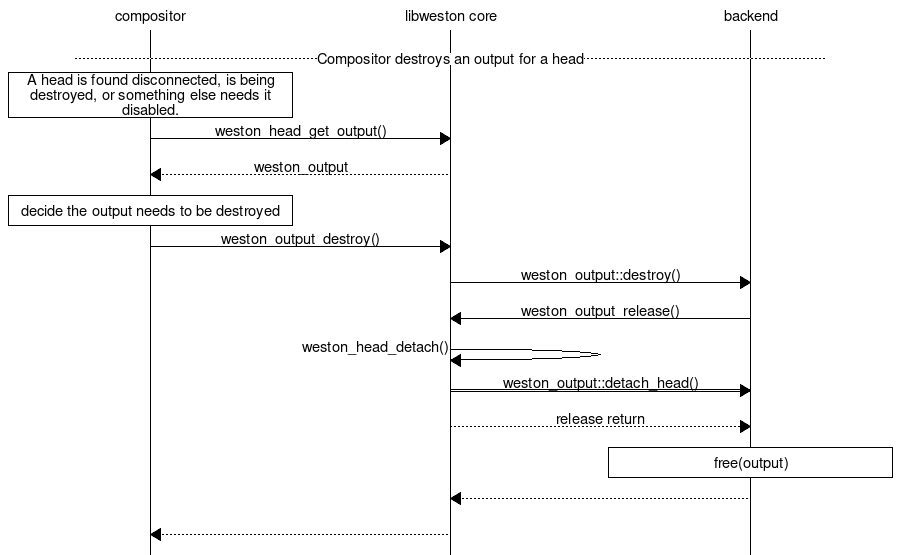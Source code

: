 #!/usr/bin/mscgen -Tpng

msc {
	hscale="1.5";

	c [label = "compositor"], w [label = "libweston core"],
	b [label = "backend"];

	|||;

	--- [label = "Compositor destroys an output for a head"];

	c box c [label = "A head is found disconnected, is being destroyed, or something else needs it disabled."];

	c => w [label = "weston_head_get_output()"];
	c << w [label = "weston_output"];

	c box c [label = "decide the output needs to be destroyed"];

	c => w [label = "weston_output_destroy()"];
	w => b [label = "weston_output::destroy()"];
	w <= b [label = "weston_output_release()"];
	w <= w [label = "weston_head_detach()"];
	w :> b [label = "weston_output::detach_head()"];
	w >> b [label = "release return"];
	b box b [label = "free(output)"];
	w << b;
	c << w;
}
